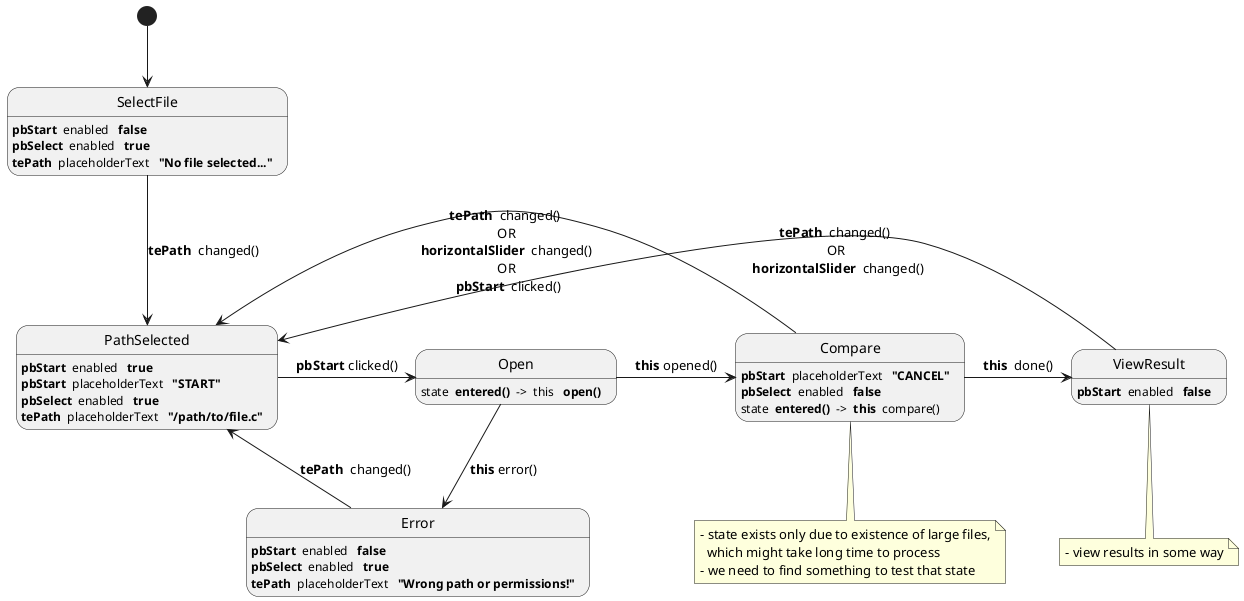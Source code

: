 @startuml


'FileSelected -up FileSelected : <b>pbSelect</b> clicked(bool)
'NoFileSelected -down NoFileSelected : pbSelect clicked(bool)

[*] -down-> SelectFile
SelectFile -down-> PathSelected : <b>tePath</b>  changed()
Error -down-> PathSelected : <b>tePath</b>  changed()
PathSelected -right-> Open : <b>pbStart</b> clicked()
Open -right-> Compare : <b>this</b> opened()
Open -down-> Error : <b>this</b> error()
Compare -left-> PathSelected : <b>tePath</b>  changed() \n OR \n <b>horizontalSlider</b>  changed() \nOR\n <b>pbStart</b>  clicked()
Compare -right-> ViewResult : <b>this</b>  done()
ViewResult -left-> PathSelected : <b>tePath</b>  changed() \n OR \n <b>horizontalSlider</b>  changed()


SelectFile: <b>pbStart</b>  enabled  <b> false</b>
SelectFile: <b>pbSelect</b>  enabled  <b> true</b>
SelectFile: <b>tePath</b>  placeholderText  <b> "No file selected..."</b>

PathSelected: <b>pbStart</b>  enabled  <b> true</b>
PathSelected: <b>pbStart</b>  placeholderText  <b> "START"</b>
PathSelected: <b>pbSelect</b>  enabled  <b> true</b>
PathSelected: <b>tePath</b>  placeholderText  <b> "/path/to/file.c"</b>

Open: state  <b>entered()</b>  ->  this   <b>open()</b>

'Uploaded: state  <b>opened()</b>  ->  this   <b>open()</b>

Error: <b>pbStart</b>  enabled  <b> false</b>
Error: <b>pbSelect</b>  enabled  <b> true</b>
Error: <b>tePath</b>  placeholderText  <b> "Wrong path or permissions!"</b>

'Compare: <b>pbStart</b>  enabled  <b> true</b>
Compare: <b>pbStart</b>  placeholderText  <b> "CANCEL"</b>
Compare: <b>pbSelect</b>  enabled  <b> false</b>
Compare: state  <b>entered()</b>  ->  <b>this</b>  compare()

ViewResult: <b>pbStart</b>  enabled  <b> false</b>

note bottom of ViewResult
    - view results in some way
end note
note bottom of Compare
    - state exists only due to existence of large files,
      which might take long time to process
    - we need to find something to test that state
end note
'Result: <b>pbStart</b>  placeholderText  <b> "START"</b>

@enduml
